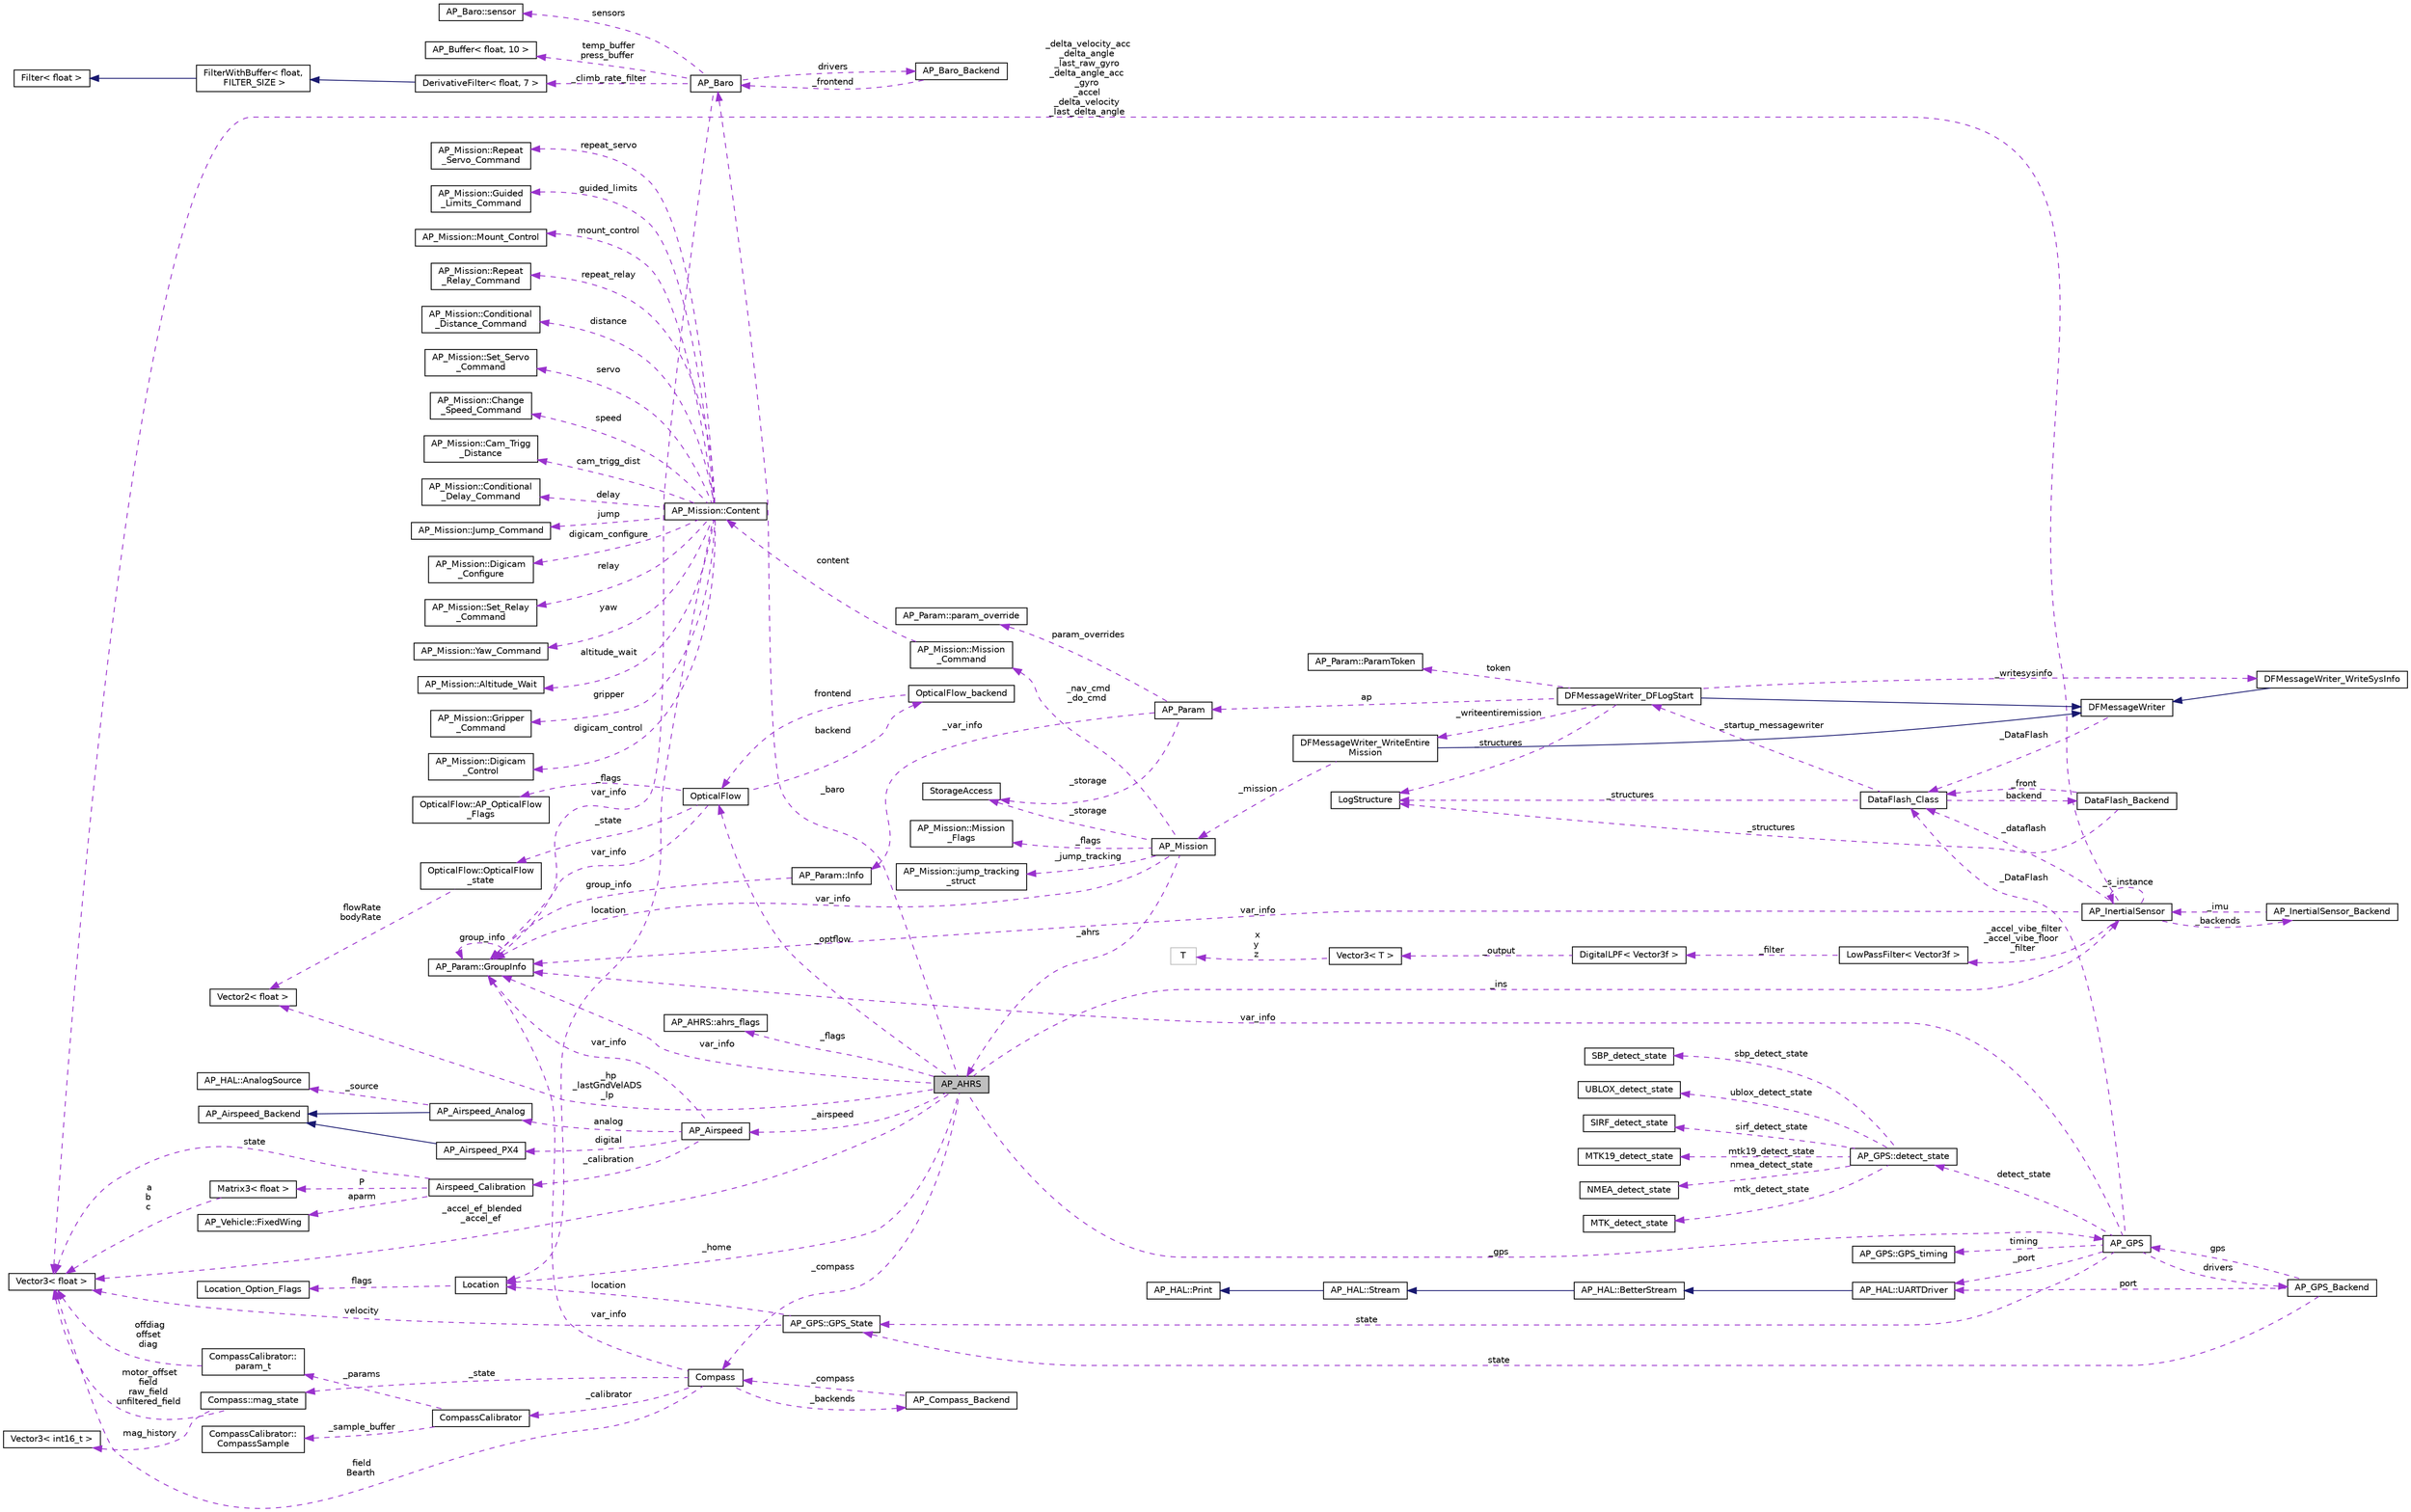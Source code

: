 digraph "AP_AHRS"
{
 // INTERACTIVE_SVG=YES
  edge [fontname="Helvetica",fontsize="10",labelfontname="Helvetica",labelfontsize="10"];
  node [fontname="Helvetica",fontsize="10",shape=record];
  rankdir="LR";
  Node1 [label="AP_AHRS",height=0.2,width=0.4,color="black", fillcolor="grey75", style="filled", fontcolor="black"];
  Node2 -> Node1 [dir="back",color="darkorchid3",fontsize="10",style="dashed",label=" _flags" ,fontname="Helvetica"];
  Node2 [label="AP_AHRS::ahrs_flags",height=0.2,width=0.4,color="black", fillcolor="white", style="filled",URL="$structAP__AHRS_1_1ahrs__flags.html"];
  Node3 -> Node1 [dir="back",color="darkorchid3",fontsize="10",style="dashed",label=" _baro" ,fontname="Helvetica"];
  Node3 [label="AP_Baro",height=0.2,width=0.4,color="black", fillcolor="white", style="filled",URL="$classAP__Baro.html"];
  Node4 -> Node3 [dir="back",color="darkorchid3",fontsize="10",style="dashed",label=" sensors" ,fontname="Helvetica"];
  Node4 [label="AP_Baro::sensor",height=0.2,width=0.4,color="black", fillcolor="white", style="filled",URL="$structAP__Baro_1_1sensor.html"];
  Node5 -> Node3 [dir="back",color="darkorchid3",fontsize="10",style="dashed",label=" temp_buffer\npress_buffer" ,fontname="Helvetica"];
  Node5 [label="AP_Buffer\< float, 10 \>",height=0.2,width=0.4,color="black", fillcolor="white", style="filled",URL="$classAP__Buffer.html"];
  Node6 -> Node3 [dir="back",color="darkorchid3",fontsize="10",style="dashed",label=" _climb_rate_filter" ,fontname="Helvetica"];
  Node6 [label="DerivativeFilter\< float, 7 \>",height=0.2,width=0.4,color="black", fillcolor="white", style="filled",URL="$classDerivativeFilter.html"];
  Node7 -> Node6 [dir="back",color="midnightblue",fontsize="10",style="solid",fontname="Helvetica"];
  Node7 [label="FilterWithBuffer\< float,\l FILTER_SIZE \>",height=0.2,width=0.4,color="black", fillcolor="white", style="filled",URL="$classFilterWithBuffer.html"];
  Node8 -> Node7 [dir="back",color="midnightblue",fontsize="10",style="solid",fontname="Helvetica"];
  Node8 [label="Filter\< float \>",height=0.2,width=0.4,color="black", fillcolor="white", style="filled",URL="$classFilter.html"];
  Node9 -> Node3 [dir="back",color="darkorchid3",fontsize="10",style="dashed",label=" var_info" ,fontname="Helvetica"];
  Node9 [label="AP_Param::GroupInfo",height=0.2,width=0.4,color="black", fillcolor="white", style="filled",URL="$structAP__Param_1_1GroupInfo.html"];
  Node9 -> Node9 [dir="back",color="darkorchid3",fontsize="10",style="dashed",label=" group_info" ,fontname="Helvetica"];
  Node10 -> Node3 [dir="back",color="darkorchid3",fontsize="10",style="dashed",label=" drivers" ,fontname="Helvetica"];
  Node10 [label="AP_Baro_Backend",height=0.2,width=0.4,color="black", fillcolor="white", style="filled",URL="$classAP__Baro__Backend.html",tooltip="-*- tab-width: 4; Mode: C++; c-basic-offset: 4; indent-tabs-mode: nil -*- "];
  Node3 -> Node10 [dir="back",color="darkorchid3",fontsize="10",style="dashed",label=" _frontend" ,fontname="Helvetica"];
  Node11 -> Node1 [dir="back",color="darkorchid3",fontsize="10",style="dashed",label=" _optflow" ,fontname="Helvetica"];
  Node11 [label="OpticalFlow",height=0.2,width=0.4,color="black", fillcolor="white", style="filled",URL="$classOpticalFlow.html"];
  Node9 -> Node11 [dir="back",color="darkorchid3",fontsize="10",style="dashed",label=" var_info" ,fontname="Helvetica"];
  Node12 -> Node11 [dir="back",color="darkorchid3",fontsize="10",style="dashed",label=" _state" ,fontname="Helvetica"];
  Node12 [label="OpticalFlow::OpticalFlow\l_state",height=0.2,width=0.4,color="black", fillcolor="white", style="filled",URL="$structOpticalFlow_1_1OpticalFlow__state.html"];
  Node13 -> Node12 [dir="back",color="darkorchid3",fontsize="10",style="dashed",label=" flowRate\nbodyRate" ,fontname="Helvetica"];
  Node13 [label="Vector2\< float \>",height=0.2,width=0.4,color="black", fillcolor="white", style="filled",URL="$structVector2.html"];
  Node14 -> Node11 [dir="back",color="darkorchid3",fontsize="10",style="dashed",label=" backend" ,fontname="Helvetica"];
  Node14 [label="OpticalFlow_backend",height=0.2,width=0.4,color="black", fillcolor="white", style="filled",URL="$classOpticalFlow__backend.html"];
  Node11 -> Node14 [dir="back",color="darkorchid3",fontsize="10",style="dashed",label=" frontend" ,fontname="Helvetica"];
  Node15 -> Node11 [dir="back",color="darkorchid3",fontsize="10",style="dashed",label=" _flags" ,fontname="Helvetica"];
  Node15 [label="OpticalFlow::AP_OpticalFlow\l_Flags",height=0.2,width=0.4,color="black", fillcolor="white", style="filled",URL="$structOpticalFlow_1_1AP__OpticalFlow__Flags.html"];
  Node9 -> Node1 [dir="back",color="darkorchid3",fontsize="10",style="dashed",label=" var_info" ,fontname="Helvetica"];
  Node16 -> Node1 [dir="back",color="darkorchid3",fontsize="10",style="dashed",label=" _accel_ef_blended\n_accel_ef" ,fontname="Helvetica"];
  Node16 [label="Vector3\< float \>",height=0.2,width=0.4,color="black", fillcolor="white", style="filled",URL="$classVector3.html"];
  Node17 -> Node1 [dir="back",color="darkorchid3",fontsize="10",style="dashed",label=" _ins" ,fontname="Helvetica"];
  Node17 [label="AP_InertialSensor",height=0.2,width=0.4,color="black", fillcolor="white", style="filled",URL="$classAP__InertialSensor.html"];
  Node18 -> Node17 [dir="back",color="darkorchid3",fontsize="10",style="dashed",label=" _accel_vibe_filter\n_accel_vibe_floor\l_filter" ,fontname="Helvetica"];
  Node18 [label="LowPassFilter\< Vector3f \>",height=0.2,width=0.4,color="black", fillcolor="white", style="filled",URL="$classLowPassFilter.html"];
  Node19 -> Node18 [dir="back",color="darkorchid3",fontsize="10",style="dashed",label=" _filter" ,fontname="Helvetica"];
  Node19 [label="DigitalLPF\< Vector3f \>",height=0.2,width=0.4,color="black", fillcolor="white", style="filled",URL="$classDigitalLPF.html"];
  Node20 -> Node19 [dir="back",color="darkorchid3",fontsize="10",style="dashed",label=" _output" ,fontname="Helvetica"];
  Node20 [label="Vector3\< T \>",height=0.2,width=0.4,color="black", fillcolor="white", style="filled",URL="$classVector3.html"];
  Node21 -> Node20 [dir="back",color="darkorchid3",fontsize="10",style="dashed",label=" x\ny\nz" ,fontname="Helvetica"];
  Node21 [label="T",height=0.2,width=0.4,color="grey75", fillcolor="white", style="filled"];
  Node22 -> Node17 [dir="back",color="darkorchid3",fontsize="10",style="dashed",label=" _backends" ,fontname="Helvetica"];
  Node22 [label="AP_InertialSensor_Backend",height=0.2,width=0.4,color="black", fillcolor="white", style="filled",URL="$classAP__InertialSensor__Backend.html"];
  Node17 -> Node22 [dir="back",color="darkorchid3",fontsize="10",style="dashed",label=" _imu" ,fontname="Helvetica"];
  Node23 -> Node17 [dir="back",color="darkorchid3",fontsize="10",style="dashed",label=" _dataflash" ,fontname="Helvetica"];
  Node23 [label="DataFlash_Class",height=0.2,width=0.4,color="black", fillcolor="white", style="filled",URL="$classDataFlash__Class.html"];
  Node24 -> Node23 [dir="back",color="darkorchid3",fontsize="10",style="dashed",label=" _structures" ,fontname="Helvetica"];
  Node24 [label="LogStructure",height=0.2,width=0.4,color="black", fillcolor="white", style="filled",URL="$structLogStructure.html"];
  Node25 -> Node23 [dir="back",color="darkorchid3",fontsize="10",style="dashed",label=" backend" ,fontname="Helvetica"];
  Node25 [label="DataFlash_Backend",height=0.2,width=0.4,color="black", fillcolor="white", style="filled",URL="$classDataFlash__Backend.html"];
  Node24 -> Node25 [dir="back",color="darkorchid3",fontsize="10",style="dashed",label=" _structures" ,fontname="Helvetica"];
  Node23 -> Node25 [dir="back",color="darkorchid3",fontsize="10",style="dashed",label=" _front" ,fontname="Helvetica"];
  Node26 -> Node23 [dir="back",color="darkorchid3",fontsize="10",style="dashed",label=" _startup_messagewriter" ,fontname="Helvetica"];
  Node26 [label="DFMessageWriter_DFLogStart",height=0.2,width=0.4,color="black", fillcolor="white", style="filled",URL="$classDFMessageWriter__DFLogStart.html"];
  Node27 -> Node26 [dir="back",color="midnightblue",fontsize="10",style="solid",fontname="Helvetica"];
  Node27 [label="DFMessageWriter",height=0.2,width=0.4,color="black", fillcolor="white", style="filled",URL="$classDFMessageWriter.html"];
  Node23 -> Node27 [dir="back",color="darkorchid3",fontsize="10",style="dashed",label=" _DataFlash" ,fontname="Helvetica"];
  Node28 -> Node26 [dir="back",color="darkorchid3",fontsize="10",style="dashed",label=" _writeentiremission" ,fontname="Helvetica"];
  Node28 [label="DFMessageWriter_WriteEntire\lMission",height=0.2,width=0.4,color="black", fillcolor="white", style="filled",URL="$classDFMessageWriter__WriteEntireMission.html"];
  Node27 -> Node28 [dir="back",color="midnightblue",fontsize="10",style="solid",fontname="Helvetica"];
  Node29 -> Node28 [dir="back",color="darkorchid3",fontsize="10",style="dashed",label=" _mission" ,fontname="Helvetica"];
  Node29 [label="AP_Mission",height=0.2,width=0.4,color="black", fillcolor="white", style="filled",URL="$classAP__Mission.html",tooltip="Object managing Mission. "];
  Node30 -> Node29 [dir="back",color="darkorchid3",fontsize="10",style="dashed",label=" _storage" ,fontname="Helvetica"];
  Node30 [label="StorageAccess",height=0.2,width=0.4,color="black", fillcolor="white", style="filled",URL="$classStorageAccess.html"];
  Node31 -> Node29 [dir="back",color="darkorchid3",fontsize="10",style="dashed",label=" _nav_cmd\n_do_cmd" ,fontname="Helvetica"];
  Node31 [label="AP_Mission::Mission\l_Command",height=0.2,width=0.4,color="black", fillcolor="white", style="filled",URL="$structAP__Mission_1_1Mission__Command.html"];
  Node32 -> Node31 [dir="back",color="darkorchid3",fontsize="10",style="dashed",label=" content" ,fontname="Helvetica"];
  Node32 [label="AP_Mission::Content",height=0.2,width=0.4,color="black", fillcolor="white", style="filled",URL="$unionAP__Mission_1_1Content.html"];
  Node33 -> Node32 [dir="back",color="darkorchid3",fontsize="10",style="dashed",label=" guided_limits" ,fontname="Helvetica"];
  Node33 [label="AP_Mission::Guided\l_Limits_Command",height=0.2,width=0.4,color="black", fillcolor="white", style="filled",URL="$structAP__Mission_1_1Guided__Limits__Command.html"];
  Node34 -> Node32 [dir="back",color="darkorchid3",fontsize="10",style="dashed",label=" mount_control" ,fontname="Helvetica"];
  Node34 [label="AP_Mission::Mount_Control",height=0.2,width=0.4,color="black", fillcolor="white", style="filled",URL="$structAP__Mission_1_1Mount__Control.html"];
  Node35 -> Node32 [dir="back",color="darkorchid3",fontsize="10",style="dashed",label=" repeat_relay" ,fontname="Helvetica"];
  Node35 [label="AP_Mission::Repeat\l_Relay_Command",height=0.2,width=0.4,color="black", fillcolor="white", style="filled",URL="$structAP__Mission_1_1Repeat__Relay__Command.html"];
  Node36 -> Node32 [dir="back",color="darkorchid3",fontsize="10",style="dashed",label=" distance" ,fontname="Helvetica"];
  Node36 [label="AP_Mission::Conditional\l_Distance_Command",height=0.2,width=0.4,color="black", fillcolor="white", style="filled",URL="$structAP__Mission_1_1Conditional__Distance__Command.html"];
  Node37 -> Node32 [dir="back",color="darkorchid3",fontsize="10",style="dashed",label=" servo" ,fontname="Helvetica"];
  Node37 [label="AP_Mission::Set_Servo\l_Command",height=0.2,width=0.4,color="black", fillcolor="white", style="filled",URL="$structAP__Mission_1_1Set__Servo__Command.html"];
  Node38 -> Node32 [dir="back",color="darkorchid3",fontsize="10",style="dashed",label=" speed" ,fontname="Helvetica"];
  Node38 [label="AP_Mission::Change\l_Speed_Command",height=0.2,width=0.4,color="black", fillcolor="white", style="filled",URL="$structAP__Mission_1_1Change__Speed__Command.html"];
  Node39 -> Node32 [dir="back",color="darkorchid3",fontsize="10",style="dashed",label=" cam_trigg_dist" ,fontname="Helvetica"];
  Node39 [label="AP_Mission::Cam_Trigg\l_Distance",height=0.2,width=0.4,color="black", fillcolor="white", style="filled",URL="$structAP__Mission_1_1Cam__Trigg__Distance.html"];
  Node40 -> Node32 [dir="back",color="darkorchid3",fontsize="10",style="dashed",label=" delay" ,fontname="Helvetica"];
  Node40 [label="AP_Mission::Conditional\l_Delay_Command",height=0.2,width=0.4,color="black", fillcolor="white", style="filled",URL="$structAP__Mission_1_1Conditional__Delay__Command.html"];
  Node41 -> Node32 [dir="back",color="darkorchid3",fontsize="10",style="dashed",label=" jump" ,fontname="Helvetica"];
  Node41 [label="AP_Mission::Jump_Command",height=0.2,width=0.4,color="black", fillcolor="white", style="filled",URL="$structAP__Mission_1_1Jump__Command.html"];
  Node42 -> Node32 [dir="back",color="darkorchid3",fontsize="10",style="dashed",label=" location" ,fontname="Helvetica"];
  Node42 [label="Location",height=0.2,width=0.4,color="black", fillcolor="white", style="filled",URL="$structLocation.html"];
  Node43 -> Node42 [dir="back",color="darkorchid3",fontsize="10",style="dashed",label=" flags" ,fontname="Helvetica"];
  Node43 [label="Location_Option_Flags",height=0.2,width=0.4,color="black", fillcolor="white", style="filled",URL="$structLocation__Option__Flags.html"];
  Node44 -> Node32 [dir="back",color="darkorchid3",fontsize="10",style="dashed",label=" digicam_configure" ,fontname="Helvetica"];
  Node44 [label="AP_Mission::Digicam\l_Configure",height=0.2,width=0.4,color="black", fillcolor="white", style="filled",URL="$structAP__Mission_1_1Digicam__Configure.html"];
  Node45 -> Node32 [dir="back",color="darkorchid3",fontsize="10",style="dashed",label=" relay" ,fontname="Helvetica"];
  Node45 [label="AP_Mission::Set_Relay\l_Command",height=0.2,width=0.4,color="black", fillcolor="white", style="filled",URL="$structAP__Mission_1_1Set__Relay__Command.html"];
  Node46 -> Node32 [dir="back",color="darkorchid3",fontsize="10",style="dashed",label=" yaw" ,fontname="Helvetica"];
  Node46 [label="AP_Mission::Yaw_Command",height=0.2,width=0.4,color="black", fillcolor="white", style="filled",URL="$structAP__Mission_1_1Yaw__Command.html"];
  Node47 -> Node32 [dir="back",color="darkorchid3",fontsize="10",style="dashed",label=" altitude_wait" ,fontname="Helvetica"];
  Node47 [label="AP_Mission::Altitude_Wait",height=0.2,width=0.4,color="black", fillcolor="white", style="filled",URL="$structAP__Mission_1_1Altitude__Wait.html"];
  Node48 -> Node32 [dir="back",color="darkorchid3",fontsize="10",style="dashed",label=" gripper" ,fontname="Helvetica"];
  Node48 [label="AP_Mission::Gripper\l_Command",height=0.2,width=0.4,color="black", fillcolor="white", style="filled",URL="$structAP__Mission_1_1Gripper__Command.html"];
  Node49 -> Node32 [dir="back",color="darkorchid3",fontsize="10",style="dashed",label=" digicam_control" ,fontname="Helvetica"];
  Node49 [label="AP_Mission::Digicam\l_Control",height=0.2,width=0.4,color="black", fillcolor="white", style="filled",URL="$structAP__Mission_1_1Digicam__Control.html"];
  Node50 -> Node32 [dir="back",color="darkorchid3",fontsize="10",style="dashed",label=" repeat_servo" ,fontname="Helvetica"];
  Node50 [label="AP_Mission::Repeat\l_Servo_Command",height=0.2,width=0.4,color="black", fillcolor="white", style="filled",URL="$structAP__Mission_1_1Repeat__Servo__Command.html"];
  Node9 -> Node29 [dir="back",color="darkorchid3",fontsize="10",style="dashed",label=" var_info" ,fontname="Helvetica"];
  Node51 -> Node29 [dir="back",color="darkorchid3",fontsize="10",style="dashed",label=" _flags" ,fontname="Helvetica"];
  Node51 [label="AP_Mission::Mission\l_Flags",height=0.2,width=0.4,color="black", fillcolor="white", style="filled",URL="$structAP__Mission_1_1Mission__Flags.html"];
  Node1 -> Node29 [dir="back",color="darkorchid3",fontsize="10",style="dashed",label=" _ahrs" ,fontname="Helvetica"];
  Node52 -> Node29 [dir="back",color="darkorchid3",fontsize="10",style="dashed",label=" _jump_tracking" ,fontname="Helvetica"];
  Node52 [label="AP_Mission::jump_tracking\l_struct",height=0.2,width=0.4,color="black", fillcolor="white", style="filled",URL="$structAP__Mission_1_1jump__tracking__struct.html"];
  Node53 -> Node26 [dir="back",color="darkorchid3",fontsize="10",style="dashed",label=" _writesysinfo" ,fontname="Helvetica"];
  Node53 [label="DFMessageWriter_WriteSysInfo",height=0.2,width=0.4,color="black", fillcolor="white", style="filled",URL="$classDFMessageWriter__WriteSysInfo.html"];
  Node27 -> Node53 [dir="back",color="midnightblue",fontsize="10",style="solid",fontname="Helvetica"];
  Node54 -> Node26 [dir="back",color="darkorchid3",fontsize="10",style="dashed",label=" token" ,fontname="Helvetica"];
  Node54 [label="AP_Param::ParamToken",height=0.2,width=0.4,color="black", fillcolor="white", style="filled",URL="$structAP__Param_1_1ParamToken.html"];
  Node24 -> Node26 [dir="back",color="darkorchid3",fontsize="10",style="dashed",label=" _structures" ,fontname="Helvetica"];
  Node55 -> Node26 [dir="back",color="darkorchid3",fontsize="10",style="dashed",label=" ap" ,fontname="Helvetica"];
  Node55 [label="AP_Param",height=0.2,width=0.4,color="black", fillcolor="white", style="filled",URL="$classAP__Param.html"];
  Node30 -> Node55 [dir="back",color="darkorchid3",fontsize="10",style="dashed",label=" _storage" ,fontname="Helvetica"];
  Node56 -> Node55 [dir="back",color="darkorchid3",fontsize="10",style="dashed",label=" _var_info" ,fontname="Helvetica"];
  Node56 [label="AP_Param::Info",height=0.2,width=0.4,color="black", fillcolor="white", style="filled",URL="$structAP__Param_1_1Info.html"];
  Node9 -> Node56 [dir="back",color="darkorchid3",fontsize="10",style="dashed",label=" group_info" ,fontname="Helvetica"];
  Node57 -> Node55 [dir="back",color="darkorchid3",fontsize="10",style="dashed",label=" param_overrides" ,fontname="Helvetica"];
  Node57 [label="AP_Param::param_override",height=0.2,width=0.4,color="black", fillcolor="white", style="filled",URL="$structAP__Param_1_1param__override.html"];
  Node9 -> Node17 [dir="back",color="darkorchid3",fontsize="10",style="dashed",label=" var_info" ,fontname="Helvetica"];
  Node17 -> Node17 [dir="back",color="darkorchid3",fontsize="10",style="dashed",label=" _s_instance" ,fontname="Helvetica"];
  Node16 -> Node17 [dir="back",color="darkorchid3",fontsize="10",style="dashed",label=" _delta_velocity_acc\n_delta_angle\n_last_raw_gyro\n_delta_angle_acc\n_gyro\n_accel\n_delta_velocity\n_last_delta_angle" ,fontname="Helvetica"];
  Node58 -> Node1 [dir="back",color="darkorchid3",fontsize="10",style="dashed",label=" _airspeed" ,fontname="Helvetica"];
  Node58 [label="AP_Airspeed",height=0.2,width=0.4,color="black", fillcolor="white", style="filled",URL="$classAP__Airspeed.html"];
  Node59 -> Node58 [dir="back",color="darkorchid3",fontsize="10",style="dashed",label=" analog" ,fontname="Helvetica"];
  Node59 [label="AP_Airspeed_Analog",height=0.2,width=0.4,color="black", fillcolor="white", style="filled",URL="$classAP__Airspeed__Analog.html",tooltip="-*- tab-width: 4; Mode: C++; c-basic-offset: 4; indent-tabs-mode: nil -*- "];
  Node60 -> Node59 [dir="back",color="midnightblue",fontsize="10",style="solid",fontname="Helvetica"];
  Node60 [label="AP_Airspeed_Backend",height=0.2,width=0.4,color="black", fillcolor="white", style="filled",URL="$classAP__Airspeed__Backend.html",tooltip="-*- tab-width: 4; Mode: C++; c-basic-offset: 4; indent-tabs-mode: nil -*- "];
  Node61 -> Node59 [dir="back",color="darkorchid3",fontsize="10",style="dashed",label=" _source" ,fontname="Helvetica"];
  Node61 [label="AP_HAL::AnalogSource",height=0.2,width=0.4,color="black", fillcolor="white", style="filled",URL="$classAP__HAL_1_1AnalogSource.html"];
  Node9 -> Node58 [dir="back",color="darkorchid3",fontsize="10",style="dashed",label=" var_info" ,fontname="Helvetica"];
  Node62 -> Node58 [dir="back",color="darkorchid3",fontsize="10",style="dashed",label=" digital" ,fontname="Helvetica"];
  Node62 [label="AP_Airspeed_PX4",height=0.2,width=0.4,color="black", fillcolor="white", style="filled",URL="$classAP__Airspeed__PX4.html",tooltip="-*- tab-width: 4; Mode: C++; c-basic-offset: 4; indent-tabs-mode: nil -*- "];
  Node60 -> Node62 [dir="back",color="midnightblue",fontsize="10",style="solid",fontname="Helvetica"];
  Node63 -> Node58 [dir="back",color="darkorchid3",fontsize="10",style="dashed",label=" _calibration" ,fontname="Helvetica"];
  Node63 [label="Airspeed_Calibration",height=0.2,width=0.4,color="black", fillcolor="white", style="filled",URL="$classAirspeed__Calibration.html",tooltip="-*- tab-width: 4; Mode: C++; c-basic-offset: 4; indent-tabs-mode: nil -*- "];
  Node64 -> Node63 [dir="back",color="darkorchid3",fontsize="10",style="dashed",label=" P" ,fontname="Helvetica"];
  Node64 [label="Matrix3\< float \>",height=0.2,width=0.4,color="black", fillcolor="white", style="filled",URL="$classMatrix3.html"];
  Node16 -> Node64 [dir="back",color="darkorchid3",fontsize="10",style="dashed",label=" a\nb\nc" ,fontname="Helvetica"];
  Node16 -> Node63 [dir="back",color="darkorchid3",fontsize="10",style="dashed",label=" state" ,fontname="Helvetica"];
  Node65 -> Node63 [dir="back",color="darkorchid3",fontsize="10",style="dashed",label=" aparm" ,fontname="Helvetica"];
  Node65 [label="AP_Vehicle::FixedWing",height=0.2,width=0.4,color="black", fillcolor="white", style="filled",URL="$structAP__Vehicle_1_1FixedWing.html"];
  Node13 -> Node1 [dir="back",color="darkorchid3",fontsize="10",style="dashed",label=" _hp\n_lastGndVelADS\n_lp" ,fontname="Helvetica"];
  Node66 -> Node1 [dir="back",color="darkorchid3",fontsize="10",style="dashed",label=" _gps" ,fontname="Helvetica"];
  Node66 [label="AP_GPS",height=0.2,width=0.4,color="black", fillcolor="white", style="filled",URL="$classAP__GPS.html"];
  Node67 -> Node66 [dir="back",color="darkorchid3",fontsize="10",style="dashed",label=" detect_state" ,fontname="Helvetica"];
  Node67 [label="AP_GPS::detect_state",height=0.2,width=0.4,color="black", fillcolor="white", style="filled",URL="$structAP__GPS_1_1detect__state.html"];
  Node68 -> Node67 [dir="back",color="darkorchid3",fontsize="10",style="dashed",label=" sbp_detect_state" ,fontname="Helvetica"];
  Node68 [label="SBP_detect_state",height=0.2,width=0.4,color="black", fillcolor="white", style="filled",URL="$structSBP__detect__state.html"];
  Node69 -> Node67 [dir="back",color="darkorchid3",fontsize="10",style="dashed",label=" ublox_detect_state" ,fontname="Helvetica"];
  Node69 [label="UBLOX_detect_state",height=0.2,width=0.4,color="black", fillcolor="white", style="filled",URL="$structUBLOX__detect__state.html"];
  Node70 -> Node67 [dir="back",color="darkorchid3",fontsize="10",style="dashed",label=" sirf_detect_state" ,fontname="Helvetica"];
  Node70 [label="SIRF_detect_state",height=0.2,width=0.4,color="black", fillcolor="white", style="filled",URL="$structSIRF__detect__state.html"];
  Node71 -> Node67 [dir="back",color="darkorchid3",fontsize="10",style="dashed",label=" mtk19_detect_state" ,fontname="Helvetica"];
  Node71 [label="MTK19_detect_state",height=0.2,width=0.4,color="black", fillcolor="white", style="filled",URL="$structMTK19__detect__state.html"];
  Node72 -> Node67 [dir="back",color="darkorchid3",fontsize="10",style="dashed",label=" nmea_detect_state" ,fontname="Helvetica"];
  Node72 [label="NMEA_detect_state",height=0.2,width=0.4,color="black", fillcolor="white", style="filled",URL="$structNMEA__detect__state.html"];
  Node73 -> Node67 [dir="back",color="darkorchid3",fontsize="10",style="dashed",label=" mtk_detect_state" ,fontname="Helvetica"];
  Node73 [label="MTK_detect_state",height=0.2,width=0.4,color="black", fillcolor="white", style="filled",URL="$structMTK__detect__state.html"];
  Node74 -> Node66 [dir="back",color="darkorchid3",fontsize="10",style="dashed",label=" timing" ,fontname="Helvetica"];
  Node74 [label="AP_GPS::GPS_timing",height=0.2,width=0.4,color="black", fillcolor="white", style="filled",URL="$structAP__GPS_1_1GPS__timing.html"];
  Node75 -> Node66 [dir="back",color="darkorchid3",fontsize="10",style="dashed",label=" drivers" ,fontname="Helvetica"];
  Node75 [label="AP_GPS_Backend",height=0.2,width=0.4,color="black", fillcolor="white", style="filled",URL="$classAP__GPS__Backend.html"];
  Node76 -> Node75 [dir="back",color="darkorchid3",fontsize="10",style="dashed",label=" port" ,fontname="Helvetica"];
  Node76 [label="AP_HAL::UARTDriver",height=0.2,width=0.4,color="black", fillcolor="white", style="filled",URL="$classAP__HAL_1_1UARTDriver.html"];
  Node77 -> Node76 [dir="back",color="midnightblue",fontsize="10",style="solid",fontname="Helvetica"];
  Node77 [label="AP_HAL::BetterStream",height=0.2,width=0.4,color="black", fillcolor="white", style="filled",URL="$classAP__HAL_1_1BetterStream.html"];
  Node78 -> Node77 [dir="back",color="midnightblue",fontsize="10",style="solid",fontname="Helvetica"];
  Node78 [label="AP_HAL::Stream",height=0.2,width=0.4,color="black", fillcolor="white", style="filled",URL="$classAP__HAL_1_1Stream.html"];
  Node79 -> Node78 [dir="back",color="midnightblue",fontsize="10",style="solid",fontname="Helvetica"];
  Node79 [label="AP_HAL::Print",height=0.2,width=0.4,color="black", fillcolor="white", style="filled",URL="$classAP__HAL_1_1Print.html"];
  Node66 -> Node75 [dir="back",color="darkorchid3",fontsize="10",style="dashed",label=" gps" ,fontname="Helvetica"];
  Node80 -> Node75 [dir="back",color="darkorchid3",fontsize="10",style="dashed",label=" state" ,fontname="Helvetica"];
  Node80 [label="AP_GPS::GPS_State",height=0.2,width=0.4,color="black", fillcolor="white", style="filled",URL="$structAP__GPS_1_1GPS__State.html"];
  Node16 -> Node80 [dir="back",color="darkorchid3",fontsize="10",style="dashed",label=" velocity" ,fontname="Helvetica"];
  Node42 -> Node80 [dir="back",color="darkorchid3",fontsize="10",style="dashed",label=" location" ,fontname="Helvetica"];
  Node23 -> Node66 [dir="back",color="darkorchid3",fontsize="10",style="dashed",label=" _DataFlash" ,fontname="Helvetica"];
  Node76 -> Node66 [dir="back",color="darkorchid3",fontsize="10",style="dashed",label=" _port" ,fontname="Helvetica"];
  Node9 -> Node66 [dir="back",color="darkorchid3",fontsize="10",style="dashed",label=" var_info" ,fontname="Helvetica"];
  Node80 -> Node66 [dir="back",color="darkorchid3",fontsize="10",style="dashed",label=" state" ,fontname="Helvetica"];
  Node42 -> Node1 [dir="back",color="darkorchid3",fontsize="10",style="dashed",label=" _home" ,fontname="Helvetica"];
  Node81 -> Node1 [dir="back",color="darkorchid3",fontsize="10",style="dashed",label=" _compass" ,fontname="Helvetica"];
  Node81 [label="Compass",height=0.2,width=0.4,color="black", fillcolor="white", style="filled",URL="$classCompass.html"];
  Node9 -> Node81 [dir="back",color="darkorchid3",fontsize="10",style="dashed",label=" var_info" ,fontname="Helvetica"];
  Node16 -> Node81 [dir="back",color="darkorchid3",fontsize="10",style="dashed",label=" field\nBearth" ,fontname="Helvetica"];
  Node82 -> Node81 [dir="back",color="darkorchid3",fontsize="10",style="dashed",label=" _calibrator" ,fontname="Helvetica"];
  Node82 [label="CompassCalibrator",height=0.2,width=0.4,color="black", fillcolor="white", style="filled",URL="$classCompassCalibrator.html"];
  Node83 -> Node82 [dir="back",color="darkorchid3",fontsize="10",style="dashed",label=" _params" ,fontname="Helvetica"];
  Node83 [label="CompassCalibrator::\lparam_t",height=0.2,width=0.4,color="black", fillcolor="white", style="filled",URL="$classCompassCalibrator_1_1param__t.html"];
  Node16 -> Node83 [dir="back",color="darkorchid3",fontsize="10",style="dashed",label=" offdiag\noffset\ndiag" ,fontname="Helvetica"];
  Node84 -> Node82 [dir="back",color="darkorchid3",fontsize="10",style="dashed",label=" _sample_buffer" ,fontname="Helvetica"];
  Node84 [label="CompassCalibrator::\lCompassSample",height=0.2,width=0.4,color="black", fillcolor="white", style="filled",URL="$classCompassCalibrator_1_1CompassSample.html"];
  Node85 -> Node81 [dir="back",color="darkorchid3",fontsize="10",style="dashed",label=" _backends" ,fontname="Helvetica"];
  Node85 [label="AP_Compass_Backend",height=0.2,width=0.4,color="black", fillcolor="white", style="filled",URL="$classAP__Compass__Backend.html"];
  Node81 -> Node85 [dir="back",color="darkorchid3",fontsize="10",style="dashed",label=" _compass" ,fontname="Helvetica"];
  Node86 -> Node81 [dir="back",color="darkorchid3",fontsize="10",style="dashed",label=" _state" ,fontname="Helvetica"];
  Node86 [label="Compass::mag_state",height=0.2,width=0.4,color="black", fillcolor="white", style="filled",URL="$structCompass_1_1mag__state.html"];
  Node16 -> Node86 [dir="back",color="darkorchid3",fontsize="10",style="dashed",label=" motor_offset\nfield\nraw_field\nunfiltered_field" ,fontname="Helvetica"];
  Node87 -> Node86 [dir="back",color="darkorchid3",fontsize="10",style="dashed",label=" mag_history" ,fontname="Helvetica"];
  Node87 [label="Vector3\< int16_t \>",height=0.2,width=0.4,color="black", fillcolor="white", style="filled",URL="$classVector3.html"];
}
